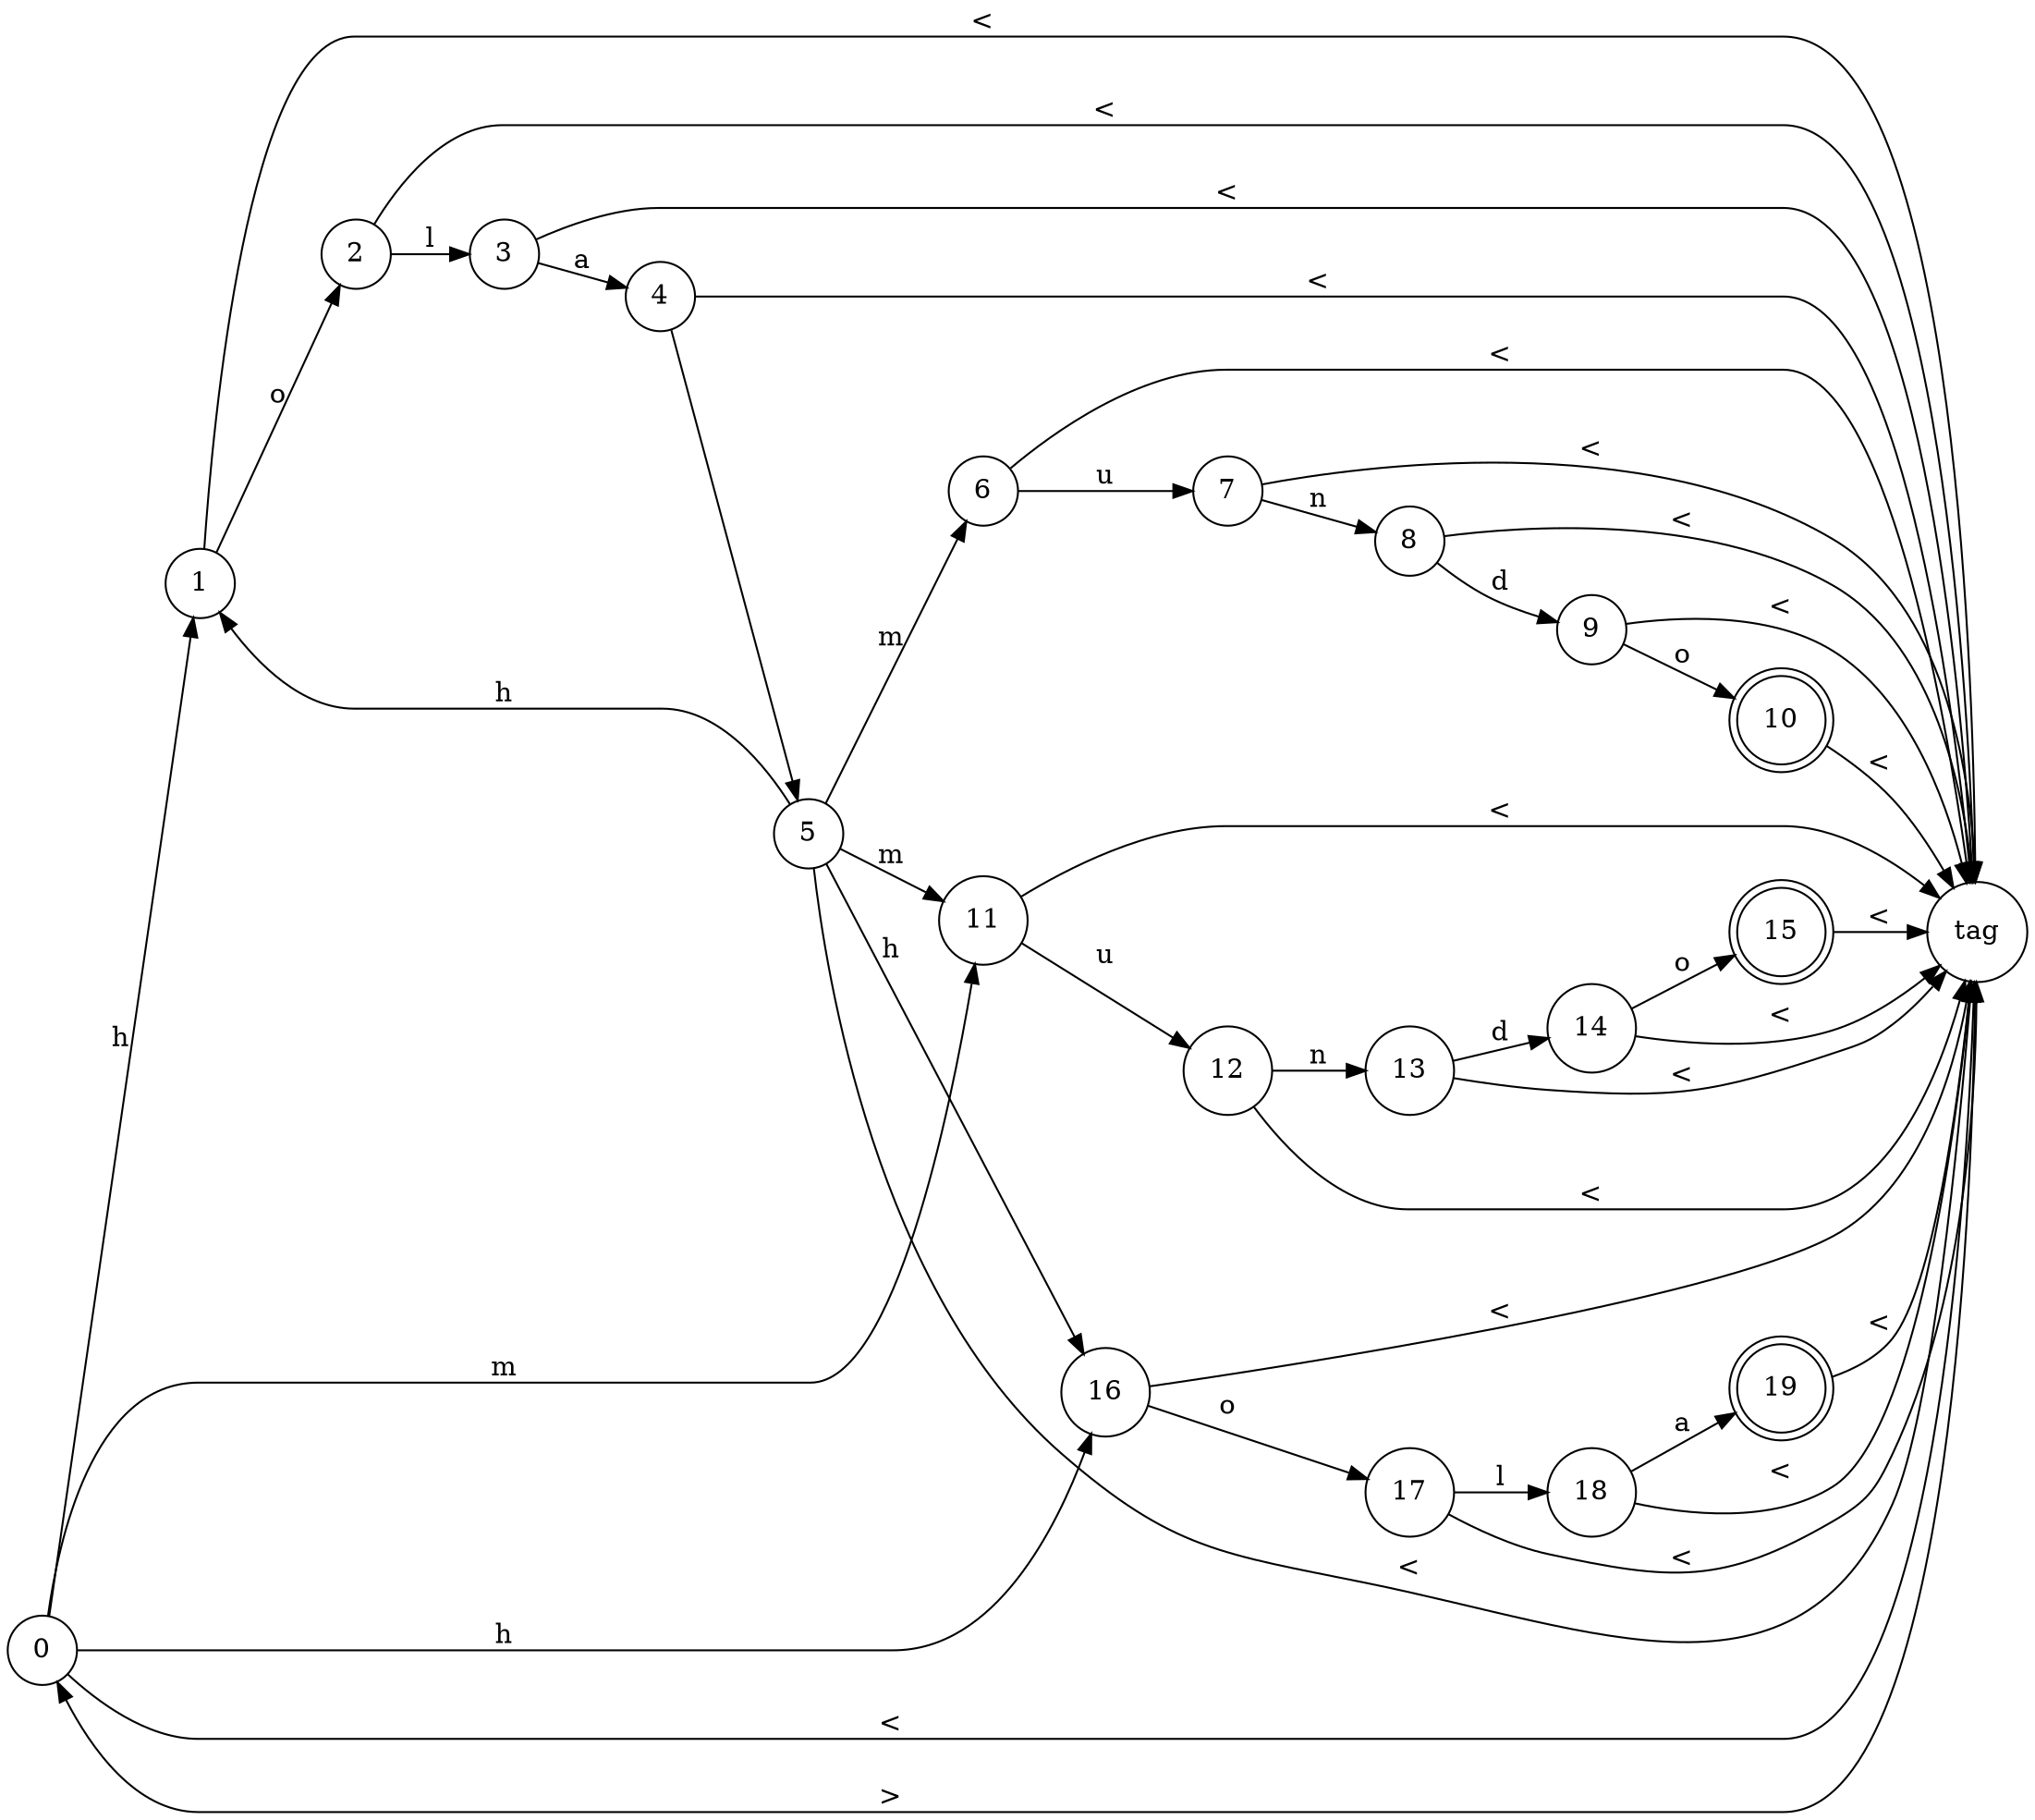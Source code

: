 digraph {
rankdir = "LR";
// NODES
node [shape=circle] Node_0[label="0"];
node [shape=circle] Node_1[label="1"];
node [shape=circle] Node_16[label="16"];
node [shape=circle] Node_tag[label="tag"];
node [shape=circle] Node_11[label="11"];
node [shape=circle] Node_2[label="2"];
node [shape=circle] Node_17[label="17"];
node [shape=circle] Node_12[label="12"];
node [shape=circle] Node_3[label="3"];
node [shape=circle] Node_18[label="18"];
node [shape=circle] Node_13[label="13"];
node [shape=circle] Node_4[label="4"];
node [shape=doublecircle] Node_19[label="19"];
node [shape=circle] Node_14[label="14"];
node [shape=circle] Node_5[label="5"];
node [shape=doublecircle] Node_15[label="15"];
node [shape=circle] Node_6[label="6"];
node [shape=circle] Node_7[label="7"];
node [shape=circle] Node_8[label="8"];
node [shape=circle] Node_9[label="9"];
node [shape=doublecircle] Node_10[label="10"];

// TRANSITIONS
Node_0 -> Node_1 [label="h"];
Node_0 -> Node_16 [label="h"];
Node_0 -> Node_tag [label="<"];
Node_0 -> Node_11 [label="m"];
Node_1 -> Node_tag [label="<"];
Node_1 -> Node_2 [label="o"];
Node_16 -> Node_tag [label="<"];
Node_16 -> Node_17 [label="o"];
Node_tag -> Node_0 [label=">"];
Node_11 -> Node_12 [label="u"];
Node_11 -> Node_tag [label="<"];
Node_2 -> Node_tag [label="<"];
Node_2 -> Node_3 [label="l"];
Node_17 -> Node_tag [label="<"];
Node_17 -> Node_18 [label="l"];
Node_12 -> Node_tag [label="<"];
Node_12 -> Node_13 [label="n"];
Node_3 -> Node_4 [label="a"];
Node_3 -> Node_tag [label="<"];
Node_18 -> Node_19 [label="a"];
Node_18 -> Node_tag [label="<"];
Node_13 -> Node_14 [label="d"];
Node_13 -> Node_tag [label="<"];
Node_4 -> Node_5 [label=" "];
Node_4 -> Node_tag [label="<"];
Node_19 -> Node_tag [label="<"];
Node_14 -> Node_tag [label="<"];
Node_14 -> Node_15 [label="o"];
Node_5 -> Node_1 [label="h"];
Node_5 -> Node_16 [label="h"];
Node_5 -> Node_tag [label="<"];
Node_5 -> Node_6 [label="m"];
Node_5 -> Node_11 [label="m"];
Node_15 -> Node_tag [label="<"];
Node_6 -> Node_7 [label="u"];
Node_6 -> Node_tag [label="<"];
Node_7 -> Node_tag [label="<"];
Node_7 -> Node_8 [label="n"];
Node_8 -> Node_9 [label="d"];
Node_8 -> Node_tag [label="<"];
Node_9 -> Node_tag [label="<"];
Node_9 -> Node_10 [label="o"];
Node_10 -> Node_tag [label="<"];
}